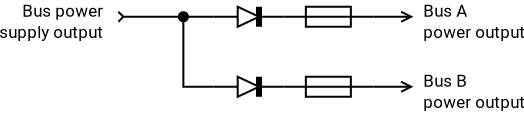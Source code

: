 <?xml version="1.0" encoding="UTF-8"?>
<dia:diagram xmlns:dia="http://www.lysator.liu.se/~alla/dia/">
  <dia:layer name="Background" visible="true" active="true">
    <dia:object type="Circuit - Horizontal Fuse (European)" version="1" id="O0">
      <dia:attribute name="obj_pos">
        <dia:point val="63,31.5"/>
      </dia:attribute>
      <dia:attribute name="obj_bb">
        <dia:rectangle val="63,31.45;67.5,32.55"/>
      </dia:attribute>
      <dia:attribute name="meta">
        <dia:composite type="dict"/>
      </dia:attribute>
      <dia:attribute name="elem_corner">
        <dia:point val="63,31.5"/>
      </dia:attribute>
      <dia:attribute name="elem_width">
        <dia:real val="4.5"/>
      </dia:attribute>
      <dia:attribute name="elem_height">
        <dia:real val="1.0"/>
      </dia:attribute>
      <dia:attribute name="line_width">
        <dia:real val="0.1"/>
      </dia:attribute>
      <dia:attribute name="line_colour">
        <dia:color val="#000000"/>
      </dia:attribute>
      <dia:attribute name="fill_colour">
        <dia:color val="#ffffff"/>
      </dia:attribute>
      <dia:attribute name="show_background">
        <dia:boolean val="true"/>
      </dia:attribute>
      <dia:attribute name="line_style">
        <dia:enum val="0"/>
        <dia:real val="1"/>
      </dia:attribute>
      <dia:attribute name="flip_horizontal">
        <dia:boolean val="false"/>
      </dia:attribute>
      <dia:attribute name="flip_vertical">
        <dia:boolean val="false"/>
      </dia:attribute>
      <dia:attribute name="subscale">
        <dia:real val="1"/>
      </dia:attribute>
    </dia:object>
    <dia:object type="Standard - Line" version="0" id="O1">
      <dia:attribute name="obj_pos">
        <dia:point val="67.5,32"/>
      </dia:attribute>
      <dia:attribute name="obj_bb">
        <dia:rectangle val="67.45,31.669;69.612,32.331"/>
      </dia:attribute>
      <dia:attribute name="conn_endpoints">
        <dia:point val="67.5,32"/>
        <dia:point val="69.5,32"/>
      </dia:attribute>
      <dia:attribute name="numcp">
        <dia:int val="1"/>
      </dia:attribute>
      <dia:attribute name="end_arrow">
        <dia:enum val="1"/>
      </dia:attribute>
      <dia:attribute name="end_arrow_length">
        <dia:real val="0.5"/>
      </dia:attribute>
      <dia:attribute name="end_arrow_width">
        <dia:real val="0.5"/>
      </dia:attribute>
      <dia:connections>
        <dia:connection handle="0" to="O0" connection="1"/>
      </dia:connections>
    </dia:object>
    <dia:object type="Circuit - Horizontal Diode" version="1" id="O2">
      <dia:attribute name="obj_pos">
        <dia:point val="59.5,35"/>
      </dia:attribute>
      <dia:attribute name="obj_bb">
        <dia:rectangle val="59.5,34.921;63,36.079"/>
      </dia:attribute>
      <dia:attribute name="meta">
        <dia:composite type="dict"/>
      </dia:attribute>
      <dia:attribute name="elem_corner">
        <dia:point val="59.5,35"/>
      </dia:attribute>
      <dia:attribute name="elem_width">
        <dia:real val="3.5"/>
      </dia:attribute>
      <dia:attribute name="elem_height">
        <dia:real val="1.0"/>
      </dia:attribute>
      <dia:attribute name="line_width">
        <dia:real val="0.1"/>
      </dia:attribute>
      <dia:attribute name="line_colour">
        <dia:color val="#000000"/>
      </dia:attribute>
      <dia:attribute name="fill_colour">
        <dia:color val="#ffffff"/>
      </dia:attribute>
      <dia:attribute name="show_background">
        <dia:boolean val="true"/>
      </dia:attribute>
      <dia:attribute name="line_style">
        <dia:enum val="0"/>
        <dia:real val="1"/>
      </dia:attribute>
      <dia:attribute name="flip_horizontal">
        <dia:boolean val="true"/>
      </dia:attribute>
      <dia:attribute name="flip_vertical">
        <dia:boolean val="false"/>
      </dia:attribute>
      <dia:attribute name="subscale">
        <dia:real val="1"/>
      </dia:attribute>
    </dia:object>
    <dia:object type="Circuit - Horizontal Fuse (European)" version="1" id="O3">
      <dia:attribute name="obj_pos">
        <dia:point val="63,35"/>
      </dia:attribute>
      <dia:attribute name="obj_bb">
        <dia:rectangle val="63,34.95;67.5,36.05"/>
      </dia:attribute>
      <dia:attribute name="meta">
        <dia:composite type="dict"/>
      </dia:attribute>
      <dia:attribute name="elem_corner">
        <dia:point val="63,35"/>
      </dia:attribute>
      <dia:attribute name="elem_width">
        <dia:real val="4.5"/>
      </dia:attribute>
      <dia:attribute name="elem_height">
        <dia:real val="1.0"/>
      </dia:attribute>
      <dia:attribute name="line_width">
        <dia:real val="0.1"/>
      </dia:attribute>
      <dia:attribute name="line_colour">
        <dia:color val="#000000"/>
      </dia:attribute>
      <dia:attribute name="fill_colour">
        <dia:color val="#ffffff"/>
      </dia:attribute>
      <dia:attribute name="show_background">
        <dia:boolean val="true"/>
      </dia:attribute>
      <dia:attribute name="line_style">
        <dia:enum val="0"/>
        <dia:real val="1"/>
      </dia:attribute>
      <dia:attribute name="flip_horizontal">
        <dia:boolean val="false"/>
      </dia:attribute>
      <dia:attribute name="flip_vertical">
        <dia:boolean val="false"/>
      </dia:attribute>
      <dia:attribute name="subscale">
        <dia:real val="1"/>
      </dia:attribute>
    </dia:object>
    <dia:object type="Standard - Line" version="0" id="O4">
      <dia:attribute name="obj_pos">
        <dia:point val="67.5,35.5"/>
      </dia:attribute>
      <dia:attribute name="obj_bb">
        <dia:rectangle val="67.45,35.169;69.612,35.831"/>
      </dia:attribute>
      <dia:attribute name="conn_endpoints">
        <dia:point val="67.5,35.5"/>
        <dia:point val="69.5,35.5"/>
      </dia:attribute>
      <dia:attribute name="numcp">
        <dia:int val="1"/>
      </dia:attribute>
      <dia:attribute name="end_arrow">
        <dia:enum val="1"/>
      </dia:attribute>
      <dia:attribute name="end_arrow_length">
        <dia:real val="0.5"/>
      </dia:attribute>
      <dia:attribute name="end_arrow_width">
        <dia:real val="0.5"/>
      </dia:attribute>
      <dia:connections>
        <dia:connection handle="0" to="O3" connection="1"/>
      </dia:connections>
    </dia:object>
    <dia:object type="Standard - ZigZagLine" version="1" id="O5">
      <dia:attribute name="obj_pos">
        <dia:point val="59.5,32"/>
      </dia:attribute>
      <dia:attribute name="obj_bb">
        <dia:rectangle val="57.95,31.95;59.55,35.55"/>
      </dia:attribute>
      <dia:attribute name="orth_points">
        <dia:point val="59.5,32"/>
        <dia:point val="58,32"/>
        <dia:point val="58,35.5"/>
        <dia:point val="59.5,35.5"/>
      </dia:attribute>
      <dia:attribute name="orth_orient">
        <dia:enum val="0"/>
        <dia:enum val="1"/>
        <dia:enum val="0"/>
      </dia:attribute>
      <dia:attribute name="autorouting">
        <dia:boolean val="false"/>
      </dia:attribute>
    </dia:object>
    <dia:object type="Standard - Line" version="0" id="O6">
      <dia:attribute name="obj_pos">
        <dia:point val="58,32"/>
      </dia:attribute>
      <dia:attribute name="obj_bb">
        <dia:rectangle val="54.429,31.679;58.05,32.321"/>
      </dia:attribute>
      <dia:attribute name="conn_endpoints">
        <dia:point val="58,32"/>
        <dia:point val="54.5,32"/>
      </dia:attribute>
      <dia:attribute name="numcp">
        <dia:int val="1"/>
      </dia:attribute>
      <dia:attribute name="end_arrow">
        <dia:enum val="25"/>
      </dia:attribute>
      <dia:attribute name="end_arrow_length">
        <dia:real val="0.5"/>
      </dia:attribute>
      <dia:attribute name="end_arrow_width">
        <dia:real val="0.5"/>
      </dia:attribute>
    </dia:object>
    <dia:object type="Standard - Text" version="1" id="O7">
      <dia:attribute name="obj_pos">
        <dia:point val="70,32"/>
      </dia:attribute>
      <dia:attribute name="obj_bb">
        <dia:rectangle val="70,31.085;75.018,33.344"/>
      </dia:attribute>
      <dia:attribute name="text">
        <dia:composite type="text">
          <dia:attribute name="string">
            <dia:string>#Bus A
power output#</dia:string>
          </dia:attribute>
          <dia:attribute name="font">
            <dia:font family="Roboto" style="0" name="Courier"/>
          </dia:attribute>
          <dia:attribute name="height">
            <dia:real val="1.058"/>
          </dia:attribute>
          <dia:attribute name="pos">
            <dia:point val="70,32"/>
          </dia:attribute>
          <dia:attribute name="color">
            <dia:color val="#000000"/>
          </dia:attribute>
          <dia:attribute name="alignment">
            <dia:enum val="0"/>
          </dia:attribute>
        </dia:composite>
      </dia:attribute>
      <dia:attribute name="valign">
        <dia:enum val="3"/>
      </dia:attribute>
    </dia:object>
    <dia:object type="Standard - Text" version="1" id="O8">
      <dia:attribute name="obj_pos">
        <dia:point val="70,35.5"/>
      </dia:attribute>
      <dia:attribute name="obj_bb">
        <dia:rectangle val="70,34.585;75.018,36.844"/>
      </dia:attribute>
      <dia:attribute name="text">
        <dia:composite type="text">
          <dia:attribute name="string">
            <dia:string>#Bus B
power output#</dia:string>
          </dia:attribute>
          <dia:attribute name="font">
            <dia:font family="Roboto" style="0" name="Courier"/>
          </dia:attribute>
          <dia:attribute name="height">
            <dia:real val="1.058"/>
          </dia:attribute>
          <dia:attribute name="pos">
            <dia:point val="70,35.5"/>
          </dia:attribute>
          <dia:attribute name="color">
            <dia:color val="#000000"/>
          </dia:attribute>
          <dia:attribute name="alignment">
            <dia:enum val="0"/>
          </dia:attribute>
        </dia:composite>
      </dia:attribute>
      <dia:attribute name="valign">
        <dia:enum val="3"/>
      </dia:attribute>
    </dia:object>
    <dia:object type="Standard - Text" version="1" id="O9">
      <dia:attribute name="obj_pos">
        <dia:point val="54,32"/>
      </dia:attribute>
      <dia:attribute name="obj_bb">
        <dia:rectangle val="48.883,31.085;54.028,33.344"/>
      </dia:attribute>
      <dia:attribute name="text">
        <dia:composite type="text">
          <dia:attribute name="string">
            <dia:string>#Bus power
supply output#</dia:string>
          </dia:attribute>
          <dia:attribute name="font">
            <dia:font family="Roboto" style="0" name="Courier"/>
          </dia:attribute>
          <dia:attribute name="height">
            <dia:real val="1.058"/>
          </dia:attribute>
          <dia:attribute name="pos">
            <dia:point val="54,32"/>
          </dia:attribute>
          <dia:attribute name="color">
            <dia:color val="#000000"/>
          </dia:attribute>
          <dia:attribute name="alignment">
            <dia:enum val="2"/>
          </dia:attribute>
        </dia:composite>
      </dia:attribute>
      <dia:attribute name="valign">
        <dia:enum val="3"/>
      </dia:attribute>
    </dia:object>
    <dia:object type="Circuit - Horizontal Diode" version="1" id="O10">
      <dia:attribute name="obj_pos">
        <dia:point val="59.5,31.5"/>
      </dia:attribute>
      <dia:attribute name="obj_bb">
        <dia:rectangle val="59.5,31.421;63,32.579"/>
      </dia:attribute>
      <dia:attribute name="meta">
        <dia:composite type="dict"/>
      </dia:attribute>
      <dia:attribute name="elem_corner">
        <dia:point val="59.5,31.5"/>
      </dia:attribute>
      <dia:attribute name="elem_width">
        <dia:real val="3.5"/>
      </dia:attribute>
      <dia:attribute name="elem_height">
        <dia:real val="1.0"/>
      </dia:attribute>
      <dia:attribute name="line_width">
        <dia:real val="0.1"/>
      </dia:attribute>
      <dia:attribute name="line_colour">
        <dia:color val="#000000"/>
      </dia:attribute>
      <dia:attribute name="fill_colour">
        <dia:color val="#ffffff"/>
      </dia:attribute>
      <dia:attribute name="show_background">
        <dia:boolean val="true"/>
      </dia:attribute>
      <dia:attribute name="line_style">
        <dia:enum val="0"/>
        <dia:real val="1"/>
      </dia:attribute>
      <dia:attribute name="flip_horizontal">
        <dia:boolean val="true"/>
      </dia:attribute>
      <dia:attribute name="flip_vertical">
        <dia:boolean val="false"/>
      </dia:attribute>
      <dia:attribute name="subscale">
        <dia:real val="1"/>
      </dia:attribute>
    </dia:object>
    <dia:object type="Standard - Ellipse" version="0" id="O11">
      <dia:attribute name="obj_pos">
        <dia:point val="57.75,31.75"/>
      </dia:attribute>
      <dia:attribute name="obj_bb">
        <dia:rectangle val="57.75,31.75;58.25,32.25"/>
      </dia:attribute>
      <dia:attribute name="elem_corner">
        <dia:point val="57.75,31.75"/>
      </dia:attribute>
      <dia:attribute name="elem_width">
        <dia:real val="0.5"/>
      </dia:attribute>
      <dia:attribute name="elem_height">
        <dia:real val="0.5"/>
      </dia:attribute>
      <dia:attribute name="border_width">
        <dia:real val="1.175e-38"/>
      </dia:attribute>
      <dia:attribute name="inner_color">
        <dia:color val="#000000"/>
      </dia:attribute>
    </dia:object>
  </dia:layer>
</dia:diagram>
